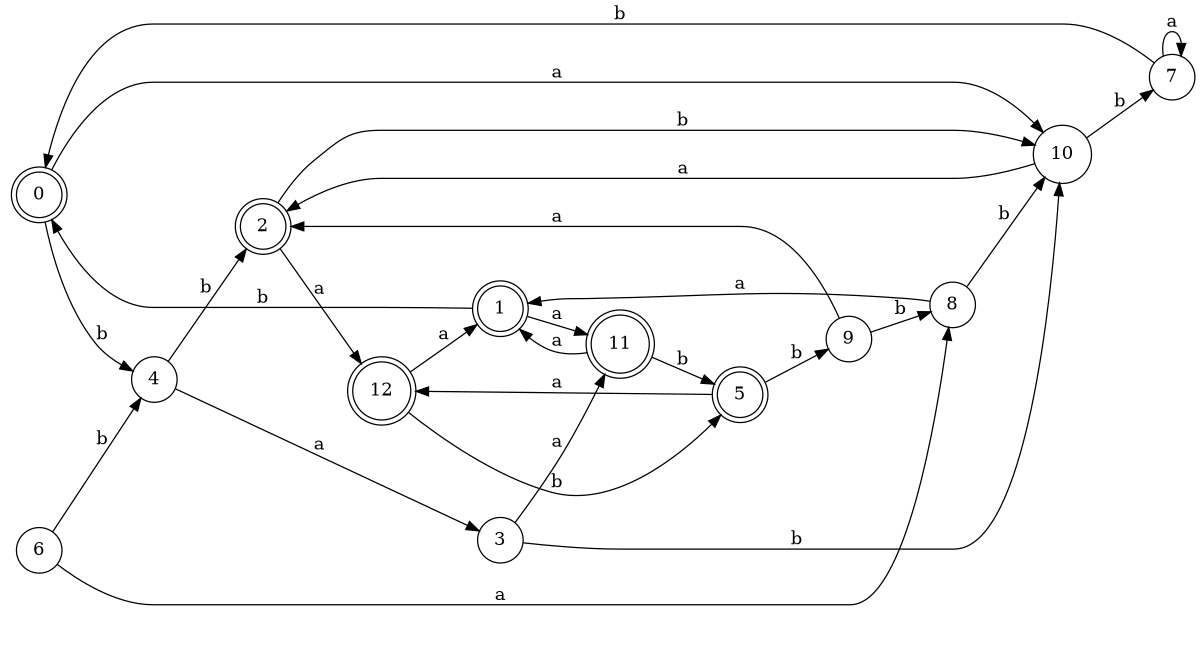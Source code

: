 digraph n11_4 {
__start0 [label="" shape="none"];

rankdir=LR;
size="8,5";

s0 [style="rounded,filled", color="black", fillcolor="white" shape="doublecircle", label="0"];
s1 [style="rounded,filled", color="black", fillcolor="white" shape="doublecircle", label="1"];
s2 [style="rounded,filled", color="black", fillcolor="white" shape="doublecircle", label="2"];
s3 [style="filled", color="black", fillcolor="white" shape="circle", label="3"];
s4 [style="filled", color="black", fillcolor="white" shape="circle", label="4"];
s5 [style="rounded,filled", color="black", fillcolor="white" shape="doublecircle", label="5"];
s6 [style="filled", color="black", fillcolor="white" shape="circle", label="6"];
s7 [style="filled", color="black", fillcolor="white" shape="circle", label="7"];
s8 [style="filled", color="black", fillcolor="white" shape="circle", label="8"];
s9 [style="filled", color="black", fillcolor="white" shape="circle", label="9"];
s10 [style="filled", color="black", fillcolor="white" shape="circle", label="10"];
s11 [style="rounded,filled", color="black", fillcolor="white" shape="doublecircle", label="11"];
s12 [style="rounded,filled", color="black", fillcolor="white" shape="doublecircle", label="12"];
s0 -> s10 [label="a"];
s0 -> s4 [label="b"];
s1 -> s11 [label="a"];
s1 -> s0 [label="b"];
s2 -> s12 [label="a"];
s2 -> s10 [label="b"];
s3 -> s11 [label="a"];
s3 -> s10 [label="b"];
s4 -> s3 [label="a"];
s4 -> s2 [label="b"];
s5 -> s12 [label="a"];
s5 -> s9 [label="b"];
s6 -> s8 [label="a"];
s6 -> s4 [label="b"];
s7 -> s7 [label="a"];
s7 -> s0 [label="b"];
s8 -> s1 [label="a"];
s8 -> s10 [label="b"];
s9 -> s2 [label="a"];
s9 -> s8 [label="b"];
s10 -> s2 [label="a"];
s10 -> s7 [label="b"];
s11 -> s1 [label="a"];
s11 -> s5 [label="b"];
s12 -> s1 [label="a"];
s12 -> s5 [label="b"];

}